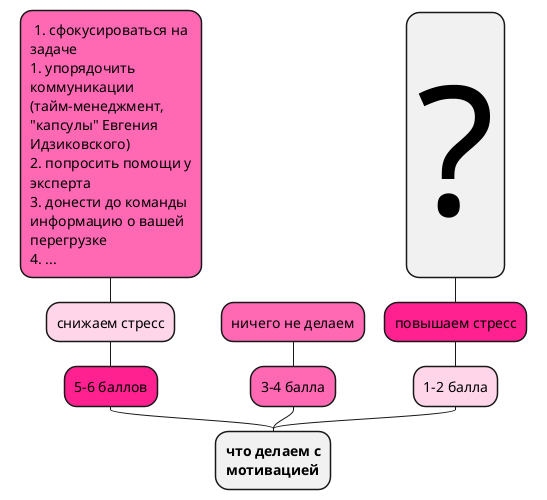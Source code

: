 @startmindmap
'https://plantuml.com/mindmap-diagram

top to bottom direction
left side
skinparam wrapWidth 180

* **что делаем с мотивацией**
**[%darken("hotpink", 20)] 5-6 баллов
***[%lighten("hotpink", 30)] снижаем стресс
****[#hotpink]: 1. сфокусироваться на задаче
1. упорядочить коммуникации (тайм-менеджмент, "капсулы" Евгения Идзиковского)
2. попросить помощи у эксперта
3. донести до команды информацию о вашей перегрузке
4. ...;
**[#hotpink] 3-4 балла
***[#hotpink] ничего не делаем
**[%lighten("hotpink", 30)] 1-2 балла
***[%darken("hotpink", 20)] повышаем стресс
****  <size:180>?</size>











@endmindmap
